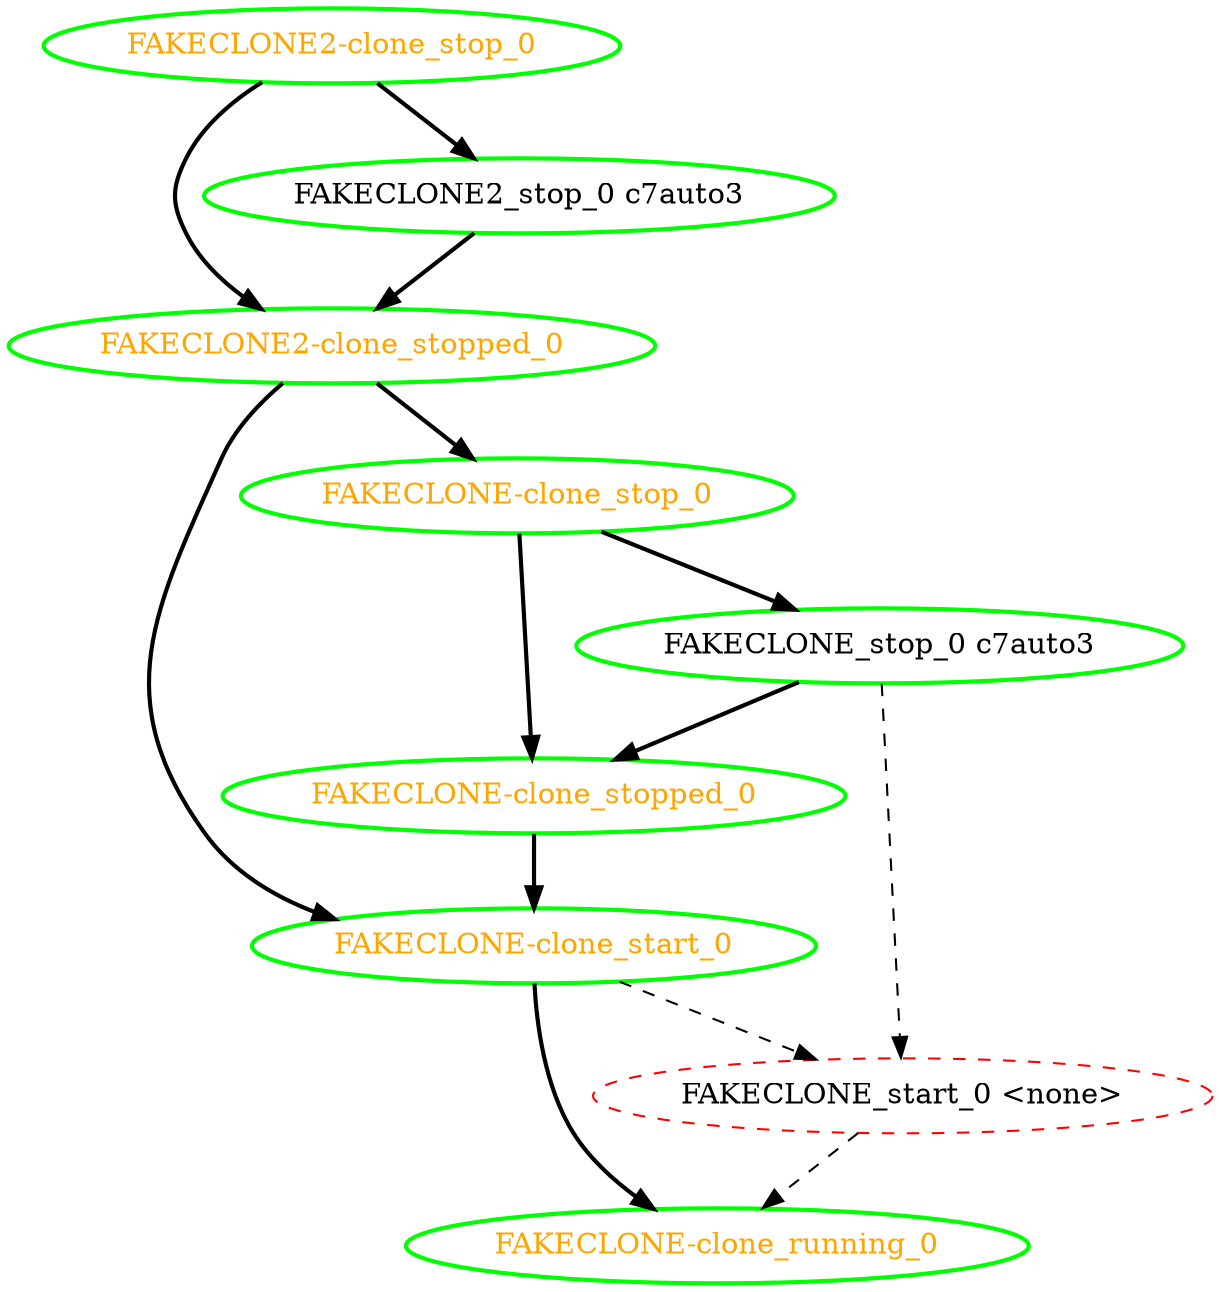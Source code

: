  digraph "g" {
"FAKECLONE-clone_running_0" [ style=bold color="green" fontcolor="orange"]
"FAKECLONE-clone_start_0" -> "FAKECLONE-clone_running_0" [ style = bold]
"FAKECLONE-clone_start_0" -> "FAKECLONE_start_0 <none>" [ style = dashed]
"FAKECLONE-clone_start_0" [ style=bold color="green" fontcolor="orange"]
"FAKECLONE-clone_stop_0" -> "FAKECLONE-clone_stopped_0" [ style = bold]
"FAKECLONE-clone_stop_0" -> "FAKECLONE_stop_0 c7auto3" [ style = bold]
"FAKECLONE-clone_stop_0" [ style=bold color="green" fontcolor="orange"]
"FAKECLONE-clone_stopped_0" -> "FAKECLONE-clone_start_0" [ style = bold]
"FAKECLONE-clone_stopped_0" [ style=bold color="green" fontcolor="orange"]
"FAKECLONE2-clone_stop_0" -> "FAKECLONE2-clone_stopped_0" [ style = bold]
"FAKECLONE2-clone_stop_0" -> "FAKECLONE2_stop_0 c7auto3" [ style = bold]
"FAKECLONE2-clone_stop_0" [ style=bold color="green" fontcolor="orange"]
"FAKECLONE2-clone_stopped_0" -> "FAKECLONE-clone_start_0" [ style = bold]
"FAKECLONE2-clone_stopped_0" -> "FAKECLONE-clone_stop_0" [ style = bold]
"FAKECLONE2-clone_stopped_0" [ style=bold color="green" fontcolor="orange"]
"FAKECLONE2_stop_0 c7auto3" -> "FAKECLONE2-clone_stopped_0" [ style = bold]
"FAKECLONE2_stop_0 c7auto3" [ style=bold color="green" fontcolor="black"]
"FAKECLONE_start_0 <none>" -> "FAKECLONE-clone_running_0" [ style = dashed]
"FAKECLONE_start_0 <none>" [ style=dashed color="red" fontcolor="black"]
"FAKECLONE_stop_0 c7auto3" -> "FAKECLONE-clone_stopped_0" [ style = bold]
"FAKECLONE_stop_0 c7auto3" -> "FAKECLONE_start_0 <none>" [ style = dashed]
"FAKECLONE_stop_0 c7auto3" [ style=bold color="green" fontcolor="black"]
}

